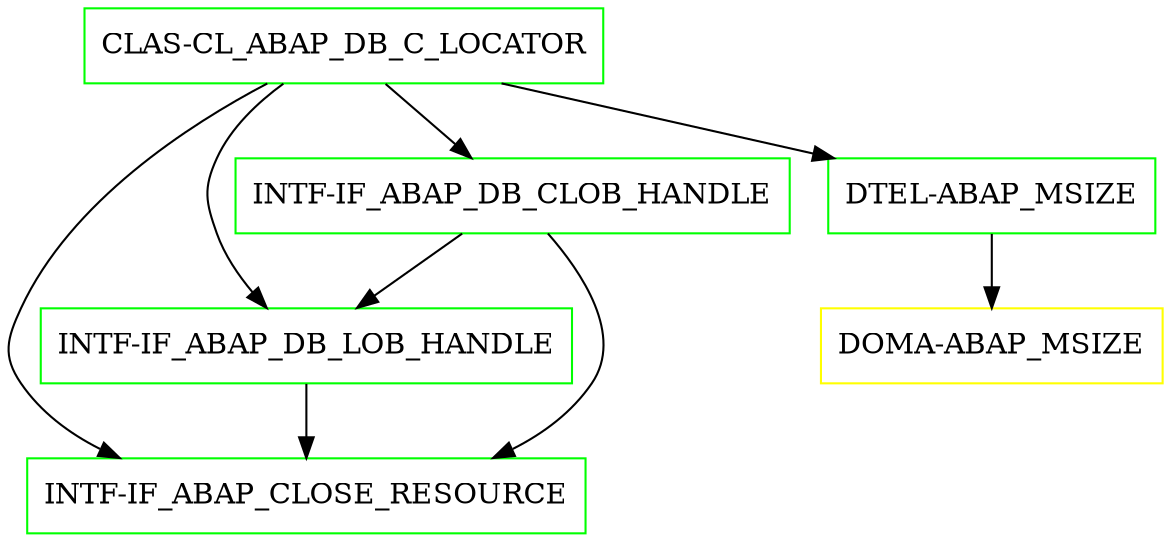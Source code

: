 digraph G {
  "CLAS-CL_ABAP_DB_C_LOCATOR" [shape=box,color=green];
  "INTF-IF_ABAP_CLOSE_RESOURCE" [shape=box,color=green,URL="./INTF_IF_ABAP_CLOSE_RESOURCE.html"];
  "INTF-IF_ABAP_DB_LOB_HANDLE" [shape=box,color=green,URL="./INTF_IF_ABAP_DB_LOB_HANDLE.html"];
  "INTF-IF_ABAP_DB_CLOB_HANDLE" [shape=box,color=green,URL="./INTF_IF_ABAP_DB_CLOB_HANDLE.html"];
  "DTEL-ABAP_MSIZE" [shape=box,color=green,URL="./DTEL_ABAP_MSIZE.html"];
  "DOMA-ABAP_MSIZE" [shape=box,color=yellow,URL="./DOMA_ABAP_MSIZE.html"];
  "CLAS-CL_ABAP_DB_C_LOCATOR" -> "DTEL-ABAP_MSIZE";
  "CLAS-CL_ABAP_DB_C_LOCATOR" -> "INTF-IF_ABAP_DB_CLOB_HANDLE";
  "CLAS-CL_ABAP_DB_C_LOCATOR" -> "INTF-IF_ABAP_DB_LOB_HANDLE";
  "CLAS-CL_ABAP_DB_C_LOCATOR" -> "INTF-IF_ABAP_CLOSE_RESOURCE";
  "INTF-IF_ABAP_DB_LOB_HANDLE" -> "INTF-IF_ABAP_CLOSE_RESOURCE";
  "INTF-IF_ABAP_DB_CLOB_HANDLE" -> "INTF-IF_ABAP_CLOSE_RESOURCE";
  "INTF-IF_ABAP_DB_CLOB_HANDLE" -> "INTF-IF_ABAP_DB_LOB_HANDLE";
  "DTEL-ABAP_MSIZE" -> "DOMA-ABAP_MSIZE";
}
